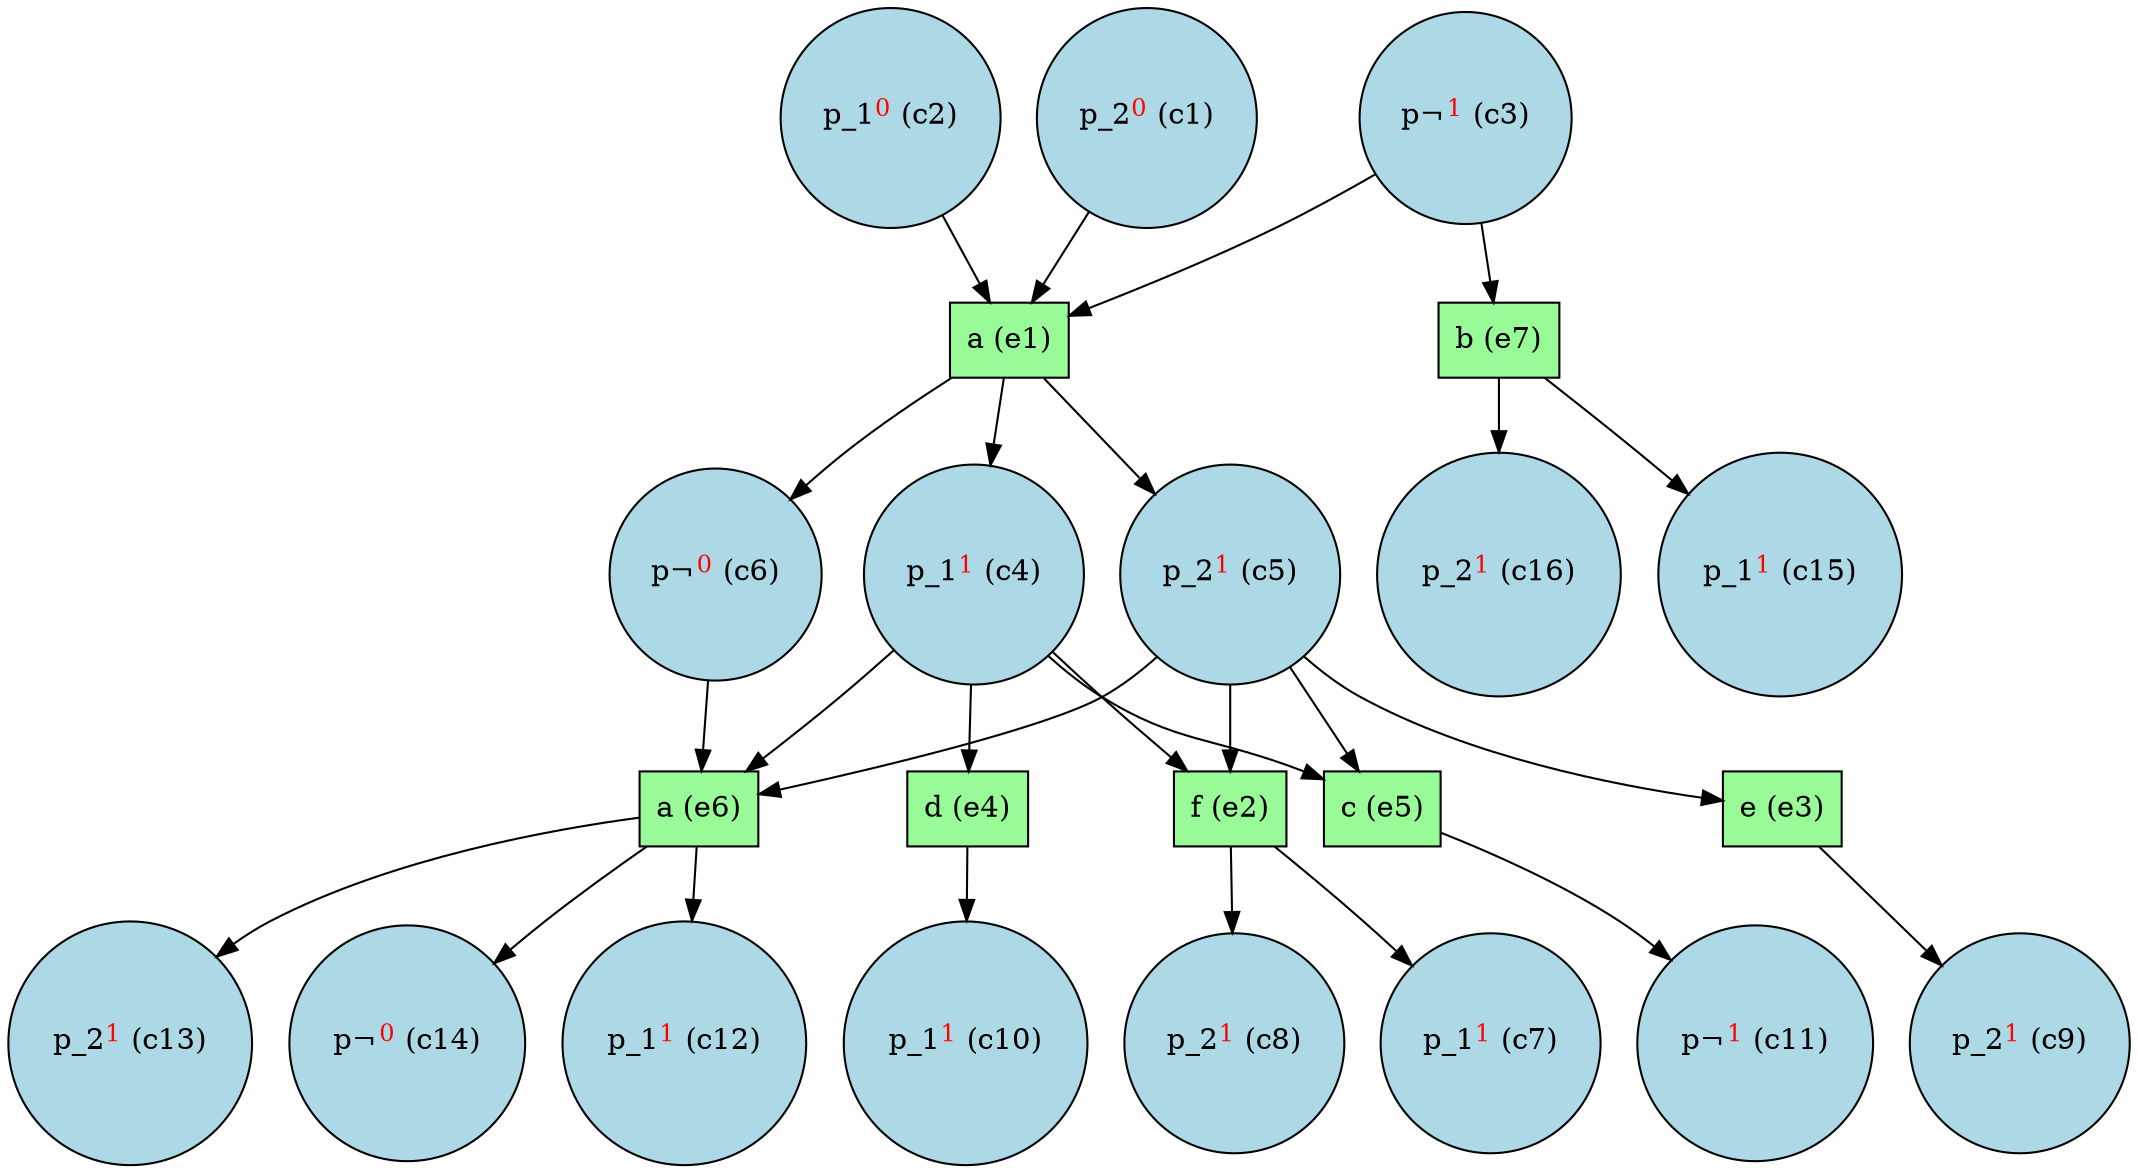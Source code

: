digraph test {
  c1 -> e1;
  c2 -> e1;
  c3 -> e7;
  c3 -> e1;
  e1 -> c4;
  c4 -> e2;
  c4 -> e4;
  c4 -> e5;
  c4 -> e6;
  e1 -> c5;
  c5 -> e2;
  c5 -> e3;
  c5 -> e5;
  c5 -> e6;
  e1 -> c6;
  c6 -> e6;
  e2 -> c7;
  e2 -> c8;
  e3 -> c9;
  e4 -> c10;
  e5 -> c11;
  e6 -> c12;
  e6 -> c13;
  e6 -> c14;
  e7 -> c15;
  e7 -> c16;
  c1 [fillcolor=lightblue label= <p_2<FONT COLOR="red"><SUP>0</SUP></FONT>&nbsp;(c1)> shape=circle style=filled];
  c2 [fillcolor=lightblue label= <p_1<FONT COLOR="red"><SUP>0</SUP></FONT>&nbsp;(c2)> shape=circle style=filled];
  c3 [fillcolor=lightblue label= <p¬<FONT COLOR="red"><SUP>1</SUP></FONT>&nbsp;(c3)> shape=circle style=filled];
  c4 [fillcolor=lightblue label= <p_1<FONT COLOR="red"><SUP>1</SUP></FONT>&nbsp;(c4)> shape=circle style=filled];
  c5 [fillcolor=lightblue label= <p_2<FONT COLOR="red"><SUP>1</SUP></FONT>&nbsp;(c5)> shape=circle style=filled];
  c6 [fillcolor=lightblue label= <p¬<FONT COLOR="red"><SUP>0</SUP></FONT>&nbsp;(c6)> shape=circle style=filled];
  c7 [fillcolor=lightblue label= <p_1<FONT COLOR="red"><SUP>1</SUP></FONT>&nbsp;(c7)> shape=circle style=filled];
  c8 [fillcolor=lightblue label= <p_2<FONT COLOR="red"><SUP>1</SUP></FONT>&nbsp;(c8)> shape=circle style=filled];
  c9 [fillcolor=lightblue label= <p_2<FONT COLOR="red"><SUP>1</SUP></FONT>&nbsp;(c9)> shape=circle style=filled];
  c10 [fillcolor=lightblue label= <p_1<FONT COLOR="red"><SUP>1</SUP></FONT>&nbsp;(c10)> shape=circle style=filled];
  c11 [fillcolor=lightblue label= <p¬<FONT COLOR="red"><SUP>1</SUP></FONT>&nbsp;(c11)> shape=circle style=filled];
  c12 [fillcolor=lightblue label= <p_1<FONT COLOR="red"><SUP>1</SUP></FONT>&nbsp;(c12)> shape=circle style=filled];
  c13 [fillcolor=lightblue label= <p_2<FONT COLOR="red"><SUP>1</SUP></FONT>&nbsp;(c13)> shape=circle style=filled];
  c14 [fillcolor=lightblue label= <p¬<FONT COLOR="red"><SUP>0</SUP></FONT>&nbsp;(c14)> shape=circle style=filled];
  c15 [fillcolor=lightblue label= <p_1<FONT COLOR="red"><SUP>1</SUP></FONT>&nbsp;(c15)> shape=circle style=filled];
  c16 [fillcolor=lightblue label= <p_2<FONT COLOR="red"><SUP>1</SUP></FONT>&nbsp;(c16)> shape=circle style=filled];
  e1 [fillcolor=palegreen label="a (e1)" shape=box style=filled];
  e2 [fillcolor=palegreen label="f (e2)" shape=box style=filled];
  e3 [fillcolor=palegreen label="e (e3)" shape=box style=filled];
  e4 [fillcolor=palegreen label="d (e4)" shape=box style=filled];
  e5 [fillcolor=palegreen label="c (e5)" shape=box style=filled];
  e6 [fillcolor=palegreen label="a (e6)" shape=box style=filled];
  e7 [fillcolor=palegreen label="b (e7)" shape=box style=filled];
}
